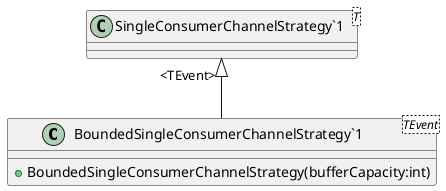 @startuml
class "BoundedSingleConsumerChannelStrategy`1"<TEvent> {
    + BoundedSingleConsumerChannelStrategy(bufferCapacity:int)
}
class "SingleConsumerChannelStrategy`1"<T> {
}
"SingleConsumerChannelStrategy`1" "<TEvent>" <|-- "BoundedSingleConsumerChannelStrategy`1"
@enduml
